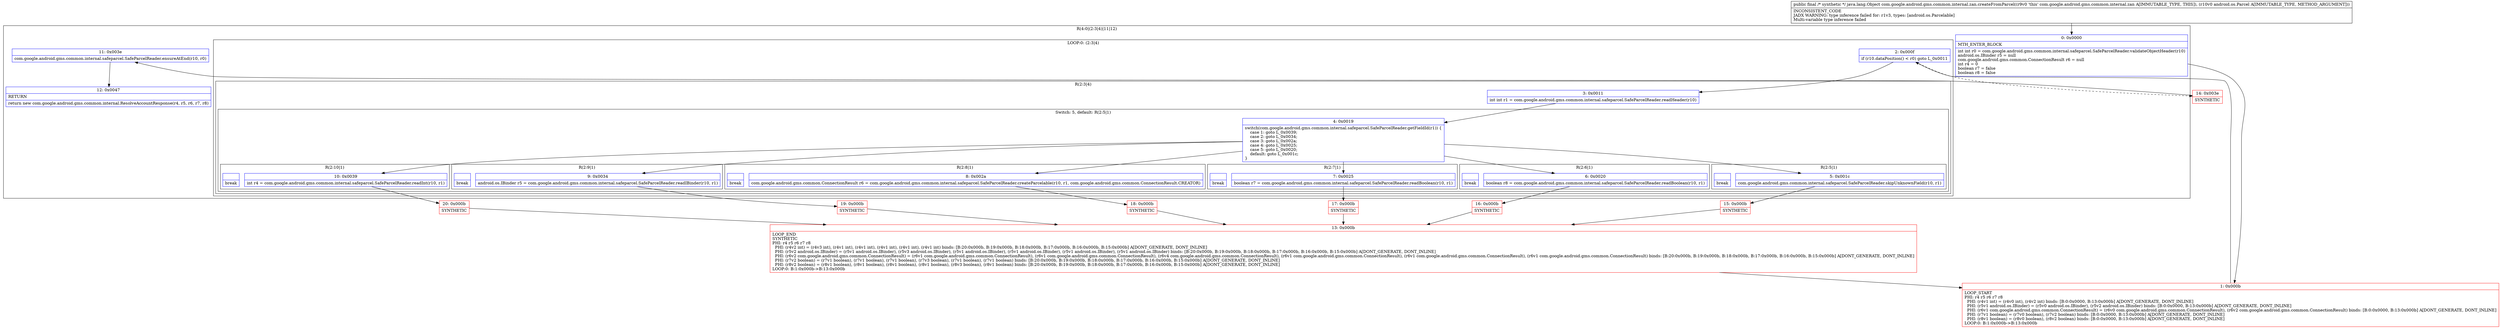 digraph "CFG forcom.google.android.gms.common.internal.zan.createFromParcel(Landroid\/os\/Parcel;)Ljava\/lang\/Object;" {
subgraph cluster_Region_333089368 {
label = "R(4:0|(2:3|4)|11|12)";
node [shape=record,color=blue];
Node_0 [shape=record,label="{0\:\ 0x0000|MTH_ENTER_BLOCK\l|int int r0 = com.google.android.gms.common.internal.safeparcel.SafeParcelReader.validateObjectHeader(r10)\landroid.os.IBinder r5 = null\lcom.google.android.gms.common.ConnectionResult r6 = null\lint r4 = 0\lboolean r7 = false\lboolean r8 = false\l}"];
subgraph cluster_LoopRegion_941576377 {
label = "LOOP:0: (2:3|4)";
node [shape=record,color=blue];
Node_2 [shape=record,label="{2\:\ 0x000f|if (r10.dataPosition() \< r0) goto L_0x0011\l}"];
subgraph cluster_Region_317599925 {
label = "R(2:3|4)";
node [shape=record,color=blue];
Node_3 [shape=record,label="{3\:\ 0x0011|int int r1 = com.google.android.gms.common.internal.safeparcel.SafeParcelReader.readHeader(r10)\l}"];
subgraph cluster_SwitchRegion_819412503 {
label = "Switch: 5, default: R(2:5|1)";
node [shape=record,color=blue];
Node_4 [shape=record,label="{4\:\ 0x0019|switch(com.google.android.gms.common.internal.safeparcel.SafeParcelReader.getFieldId(r1)) \{\l    case 1: goto L_0x0039;\l    case 2: goto L_0x0034;\l    case 3: goto L_0x002a;\l    case 4: goto L_0x0025;\l    case 5: goto L_0x0020;\l    default: goto L_0x001c;\l\}\l}"];
subgraph cluster_Region_10770408 {
label = "R(2:10|1)";
node [shape=record,color=blue];
Node_10 [shape=record,label="{10\:\ 0x0039|int r4 = com.google.android.gms.common.internal.safeparcel.SafeParcelReader.readInt(r10, r1)\l}"];
Node_InsnContainer_1131748162 [shape=record,label="{|break\l}"];
}
subgraph cluster_Region_731650976 {
label = "R(2:9|1)";
node [shape=record,color=blue];
Node_9 [shape=record,label="{9\:\ 0x0034|android.os.IBinder r5 = com.google.android.gms.common.internal.safeparcel.SafeParcelReader.readIBinder(r10, r1)\l}"];
Node_InsnContainer_2102764286 [shape=record,label="{|break\l}"];
}
subgraph cluster_Region_1206619399 {
label = "R(2:8|1)";
node [shape=record,color=blue];
Node_8 [shape=record,label="{8\:\ 0x002a|com.google.android.gms.common.ConnectionResult r6 = com.google.android.gms.common.internal.safeparcel.SafeParcelReader.createParcelable(r10, r1, com.google.android.gms.common.ConnectionResult.CREATOR)\l}"];
Node_InsnContainer_1310326646 [shape=record,label="{|break\l}"];
}
subgraph cluster_Region_1123833309 {
label = "R(2:7|1)";
node [shape=record,color=blue];
Node_7 [shape=record,label="{7\:\ 0x0025|boolean r7 = com.google.android.gms.common.internal.safeparcel.SafeParcelReader.readBoolean(r10, r1)\l}"];
Node_InsnContainer_1506362062 [shape=record,label="{|break\l}"];
}
subgraph cluster_Region_167122745 {
label = "R(2:6|1)";
node [shape=record,color=blue];
Node_6 [shape=record,label="{6\:\ 0x0020|boolean r8 = com.google.android.gms.common.internal.safeparcel.SafeParcelReader.readBoolean(r10, r1)\l}"];
Node_InsnContainer_839777726 [shape=record,label="{|break\l}"];
}
subgraph cluster_Region_279304045 {
label = "R(2:5|1)";
node [shape=record,color=blue];
Node_5 [shape=record,label="{5\:\ 0x001c|com.google.android.gms.common.internal.safeparcel.SafeParcelReader.skipUnknownField(r10, r1)\l}"];
Node_InsnContainer_1646263123 [shape=record,label="{|break\l}"];
}
}
}
}
Node_11 [shape=record,label="{11\:\ 0x003e|com.google.android.gms.common.internal.safeparcel.SafeParcelReader.ensureAtEnd(r10, r0)\l}"];
Node_12 [shape=record,label="{12\:\ 0x0047|RETURN\l|return new com.google.android.gms.common.internal.ResolveAccountResponse(r4, r5, r6, r7, r8)\l}"];
}
Node_1 [shape=record,color=red,label="{1\:\ 0x000b|LOOP_START\lPHI: r4 r5 r6 r7 r8 \l  PHI: (r4v1 int) = (r4v0 int), (r4v2 int) binds: [B:0:0x0000, B:13:0x000b] A[DONT_GENERATE, DONT_INLINE]\l  PHI: (r5v1 android.os.IBinder) = (r5v0 android.os.IBinder), (r5v2 android.os.IBinder) binds: [B:0:0x0000, B:13:0x000b] A[DONT_GENERATE, DONT_INLINE]\l  PHI: (r6v1 com.google.android.gms.common.ConnectionResult) = (r6v0 com.google.android.gms.common.ConnectionResult), (r6v2 com.google.android.gms.common.ConnectionResult) binds: [B:0:0x0000, B:13:0x000b] A[DONT_GENERATE, DONT_INLINE]\l  PHI: (r7v1 boolean) = (r7v0 boolean), (r7v2 boolean) binds: [B:0:0x0000, B:13:0x000b] A[DONT_GENERATE, DONT_INLINE]\l  PHI: (r8v1 boolean) = (r8v0 boolean), (r8v2 boolean) binds: [B:0:0x0000, B:13:0x000b] A[DONT_GENERATE, DONT_INLINE]\lLOOP:0: B:1:0x000b\-\>B:13:0x000b\l}"];
Node_13 [shape=record,color=red,label="{13\:\ 0x000b|LOOP_END\lSYNTHETIC\lPHI: r4 r5 r6 r7 r8 \l  PHI: (r4v2 int) = (r4v3 int), (r4v1 int), (r4v1 int), (r4v1 int), (r4v1 int), (r4v1 int) binds: [B:20:0x000b, B:19:0x000b, B:18:0x000b, B:17:0x000b, B:16:0x000b, B:15:0x000b] A[DONT_GENERATE, DONT_INLINE]\l  PHI: (r5v2 android.os.IBinder) = (r5v1 android.os.IBinder), (r5v3 android.os.IBinder), (r5v1 android.os.IBinder), (r5v1 android.os.IBinder), (r5v1 android.os.IBinder), (r5v1 android.os.IBinder) binds: [B:20:0x000b, B:19:0x000b, B:18:0x000b, B:17:0x000b, B:16:0x000b, B:15:0x000b] A[DONT_GENERATE, DONT_INLINE]\l  PHI: (r6v2 com.google.android.gms.common.ConnectionResult) = (r6v1 com.google.android.gms.common.ConnectionResult), (r6v1 com.google.android.gms.common.ConnectionResult), (r6v4 com.google.android.gms.common.ConnectionResult), (r6v1 com.google.android.gms.common.ConnectionResult), (r6v1 com.google.android.gms.common.ConnectionResult), (r6v1 com.google.android.gms.common.ConnectionResult) binds: [B:20:0x000b, B:19:0x000b, B:18:0x000b, B:17:0x000b, B:16:0x000b, B:15:0x000b] A[DONT_GENERATE, DONT_INLINE]\l  PHI: (r7v2 boolean) = (r7v1 boolean), (r7v1 boolean), (r7v1 boolean), (r7v3 boolean), (r7v1 boolean), (r7v1 boolean) binds: [B:20:0x000b, B:19:0x000b, B:18:0x000b, B:17:0x000b, B:16:0x000b, B:15:0x000b] A[DONT_GENERATE, DONT_INLINE]\l  PHI: (r8v2 boolean) = (r8v1 boolean), (r8v1 boolean), (r8v1 boolean), (r8v1 boolean), (r8v3 boolean), (r8v1 boolean) binds: [B:20:0x000b, B:19:0x000b, B:18:0x000b, B:17:0x000b, B:16:0x000b, B:15:0x000b] A[DONT_GENERATE, DONT_INLINE]\lLOOP:0: B:1:0x000b\-\>B:13:0x000b\l}"];
Node_14 [shape=record,color=red,label="{14\:\ 0x003e|SYNTHETIC\l}"];
Node_15 [shape=record,color=red,label="{15\:\ 0x000b|SYNTHETIC\l}"];
Node_16 [shape=record,color=red,label="{16\:\ 0x000b|SYNTHETIC\l}"];
Node_17 [shape=record,color=red,label="{17\:\ 0x000b|SYNTHETIC\l}"];
Node_18 [shape=record,color=red,label="{18\:\ 0x000b|SYNTHETIC\l}"];
Node_19 [shape=record,color=red,label="{19\:\ 0x000b|SYNTHETIC\l}"];
Node_20 [shape=record,color=red,label="{20\:\ 0x000b|SYNTHETIC\l}"];
MethodNode[shape=record,label="{public final \/* synthetic *\/ java.lang.Object com.google.android.gms.common.internal.zan.createFromParcel((r9v0 'this' com.google.android.gms.common.internal.zan A[IMMUTABLE_TYPE, THIS]), (r10v0 android.os.Parcel A[IMMUTABLE_TYPE, METHOD_ARGUMENT]))  | INCONSISTENT_CODE\lJADX WARNING: type inference failed for: r1v3, types: [android.os.Parcelable]\lMulti\-variable type inference failed\l}"];
MethodNode -> Node_0;
Node_0 -> Node_1;
Node_2 -> Node_3;
Node_2 -> Node_14[style=dashed];
Node_3 -> Node_4;
Node_4 -> Node_5;
Node_4 -> Node_6;
Node_4 -> Node_7;
Node_4 -> Node_8;
Node_4 -> Node_9;
Node_4 -> Node_10;
Node_10 -> Node_20;
Node_9 -> Node_19;
Node_8 -> Node_18;
Node_7 -> Node_17;
Node_6 -> Node_16;
Node_5 -> Node_15;
Node_11 -> Node_12;
Node_1 -> Node_2;
Node_13 -> Node_1;
Node_14 -> Node_11;
Node_15 -> Node_13;
Node_16 -> Node_13;
Node_17 -> Node_13;
Node_18 -> Node_13;
Node_19 -> Node_13;
Node_20 -> Node_13;
}

